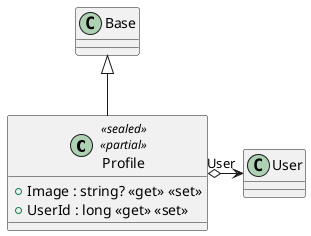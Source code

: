 @startuml
class Profile <<sealed>> <<partial>> {
    + Image : string? <<get>> <<set>>
    + UserId : long <<get>> <<set>>
}
Base <|-- Profile
Profile o-> "User" User
@enduml
